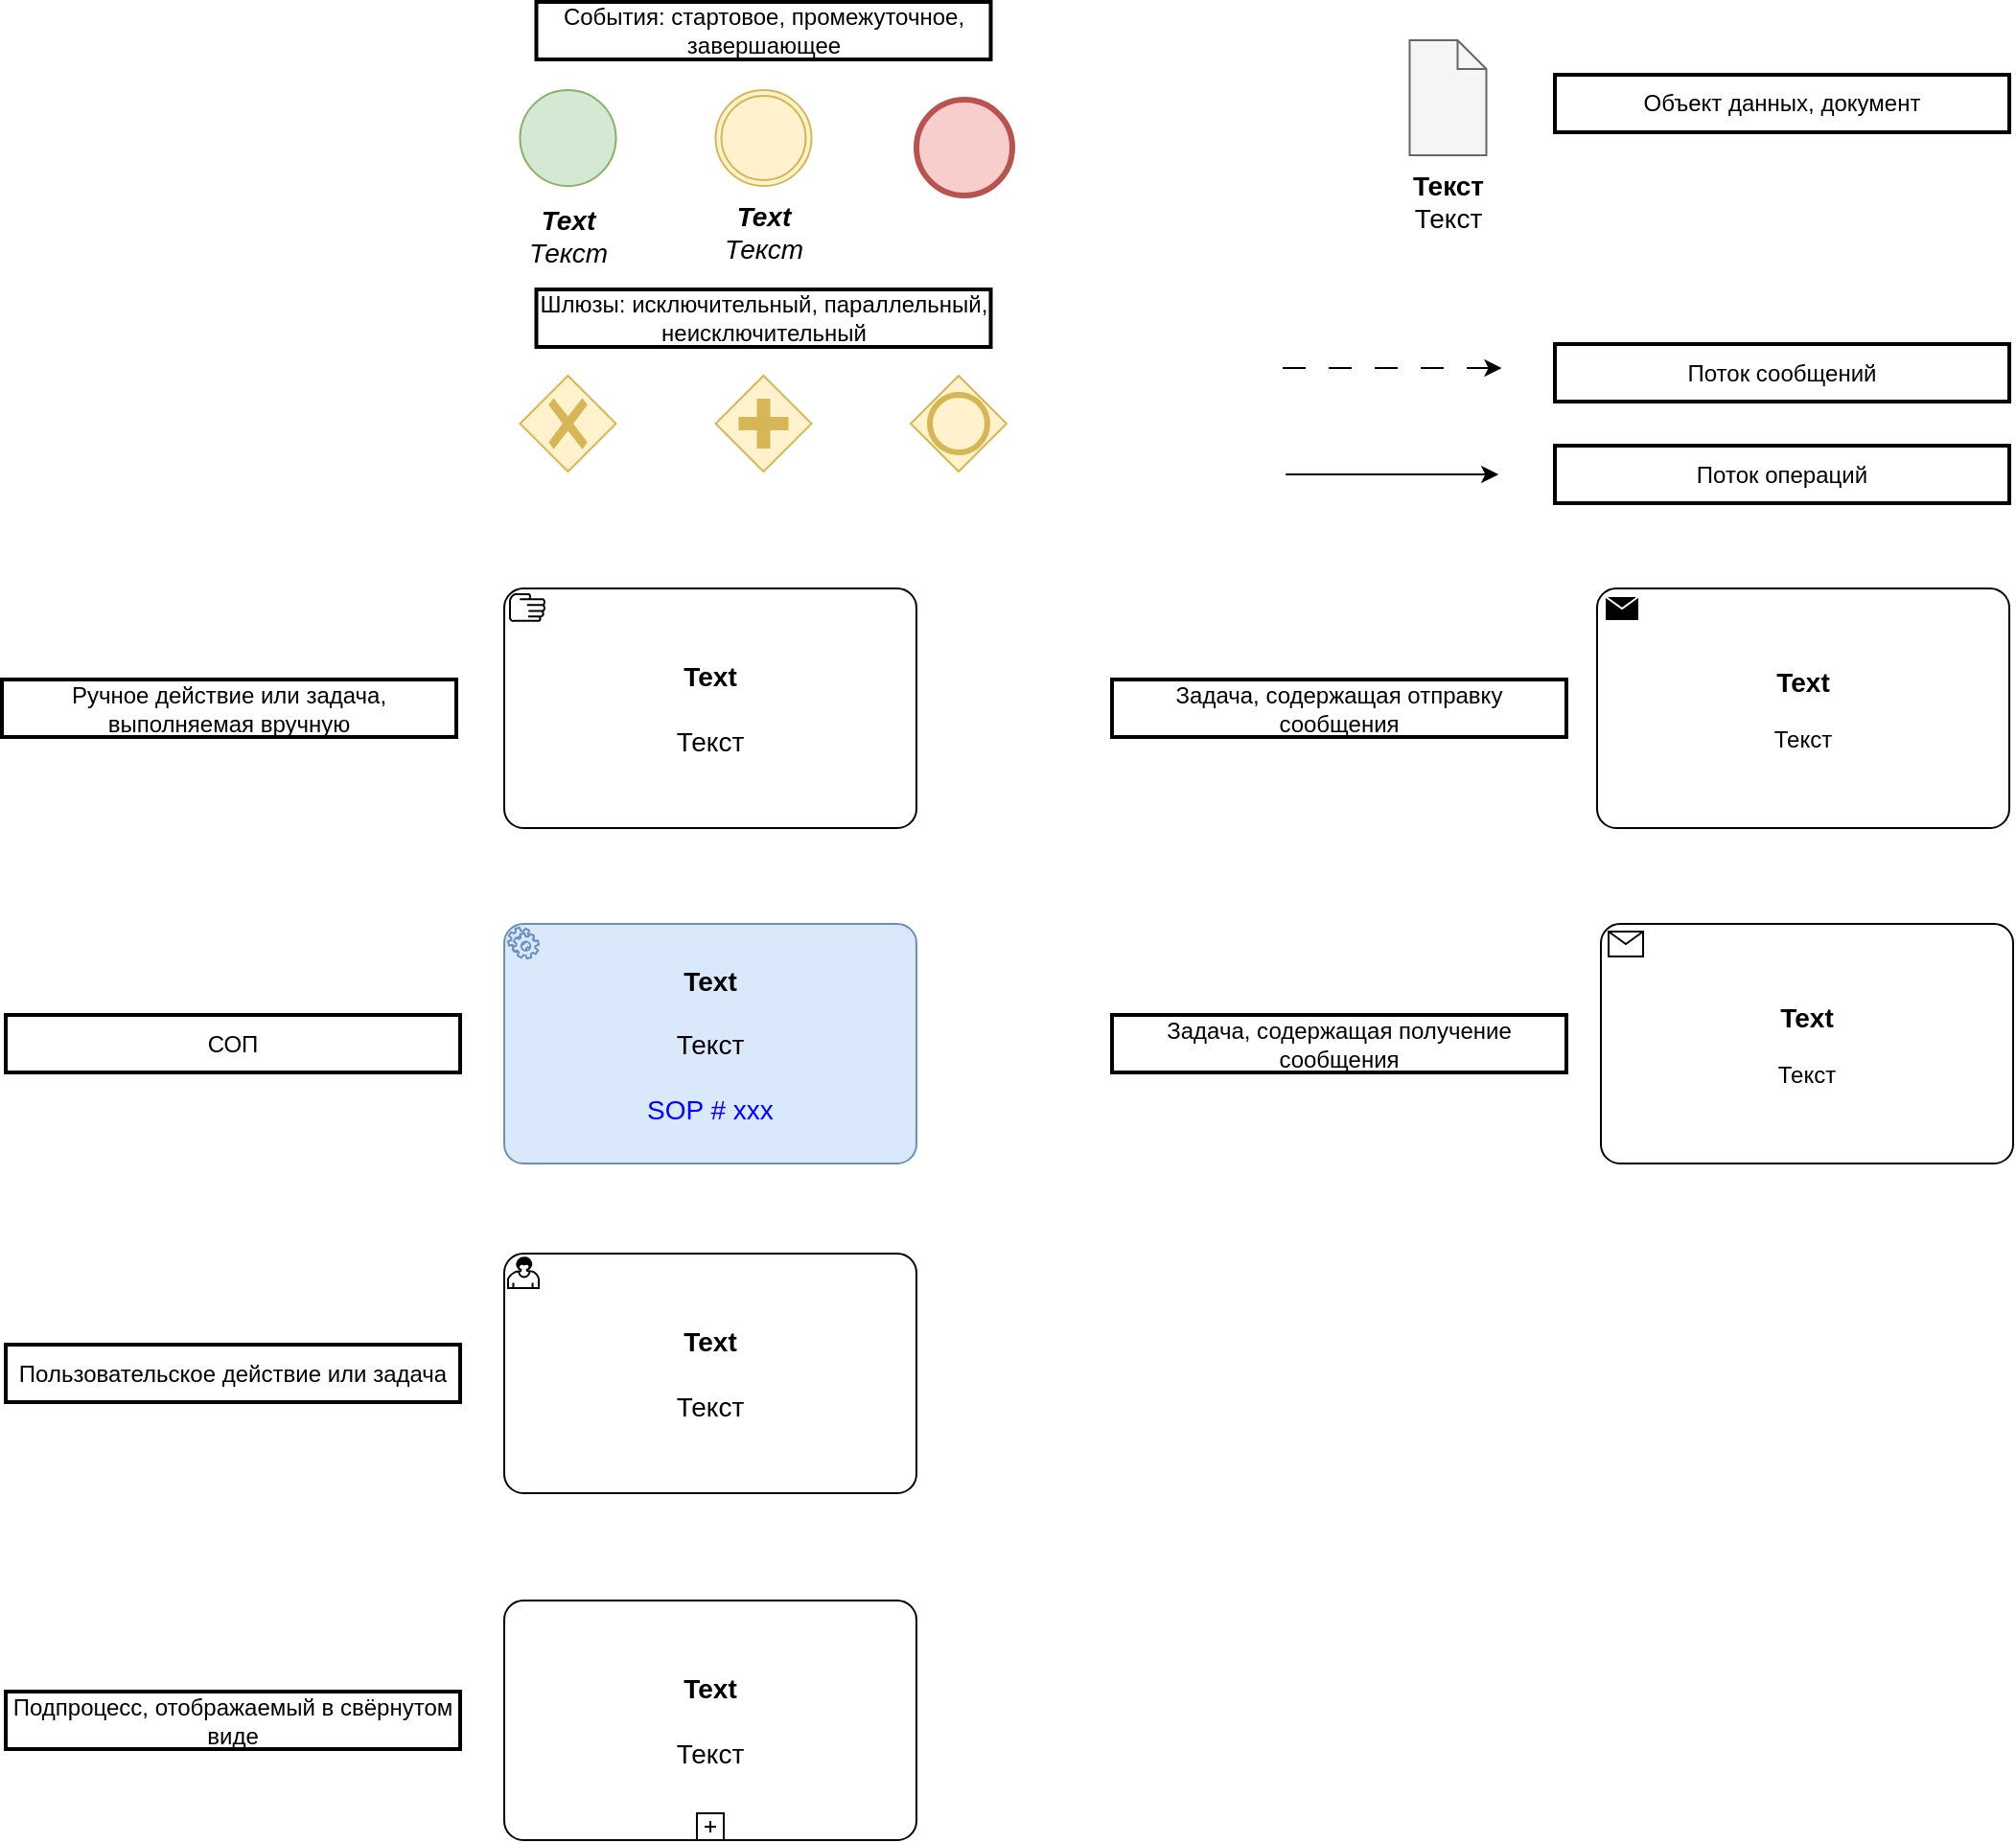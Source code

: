 <mxfile version="22.1.1" type="device">
  <diagram name="Page-1" id="FML4WFdm6DSJ3I9iHwKf">
    <mxGraphModel dx="1434" dy="-3644" grid="0" gridSize="10" guides="1" tooltips="1" connect="1" arrows="1" fold="1" page="1" pageScale="1" pageWidth="850" pageHeight="1100" math="0" shadow="0">
      <root>
        <mxCell id="0" />
        <mxCell id="1" parent="0" />
        <mxCell id="l-qg_TUnTuqJ-js1dSiP-1" value="" style="points=[[0.25,0.25,0],[0.5,0,0],[0.75,0.25,0],[1,0.5,0],[0.75,0.75,0],[0.5,1,0],[0.25,0.75,0],[0,0.5,0]];shape=mxgraph.bpmn.gateway2;html=1;verticalLabelPosition=bottom;labelBackgroundColor=#ffffff;verticalAlign=top;align=center;perimeter=rhombusPerimeter;outlineConnect=0;outline=none;symbol=none;gwType=exclusive;fontSize=14;fillColor=#fff2cc;strokeColor=#d6b656;" vertex="1" parent="1">
          <mxGeometry x="881.25" y="5667" width="50" height="50" as="geometry" />
        </mxCell>
        <mxCell id="l-qg_TUnTuqJ-js1dSiP-2" value="" style="points=[[0.25,0.25,0],[0.5,0,0],[0.75,0.25,0],[1,0.5,0],[0.75,0.75,0],[0.5,1,0],[0.25,0.75,0],[0,0.5,0]];shape=mxgraph.bpmn.gateway2;html=1;verticalLabelPosition=bottom;labelBackgroundColor=#ffffff;verticalAlign=top;align=center;perimeter=rhombusPerimeter;outlineConnect=0;outline=none;symbol=none;gwType=parallel;fontSize=14;fillColor=#fff2cc;strokeColor=#d6b656;" vertex="1" parent="1">
          <mxGeometry x="983.25" y="5667" width="50" height="50" as="geometry" />
        </mxCell>
        <mxCell id="l-qg_TUnTuqJ-js1dSiP-3" value="" style="points=[[0.145,0.145,0],[0.5,0,0],[0.855,0.145,0],[1,0.5,0],[0.855,0.855,0],[0.5,1,0],[0.145,0.855,0],[0,0.5,0]];shape=mxgraph.bpmn.event;html=1;verticalLabelPosition=bottom;labelBackgroundColor=#ffffff;verticalAlign=top;align=center;perimeter=ellipsePerimeter;outlineConnect=0;aspect=fixed;outline=standard;symbol=general;fillColor=#d5e8d4;strokeColor=#82b366;fontSize=14;" vertex="1" parent="1">
          <mxGeometry x="881.25" y="5518" width="50" height="50" as="geometry" />
        </mxCell>
        <mxCell id="l-qg_TUnTuqJ-js1dSiP-4" value="" style="points=[[0.145,0.145,0],[0.5,0,0],[0.855,0.145,0],[1,0.5,0],[0.855,0.855,0],[0.5,1,0],[0.145,0.855,0],[0,0.5,0]];shape=mxgraph.bpmn.event;html=1;verticalLabelPosition=bottom;labelBackgroundColor=#ffffff;verticalAlign=top;align=center;perimeter=ellipsePerimeter;outlineConnect=0;aspect=fixed;outline=throwing;symbol=general;fillColor=#fff2cc;strokeColor=#d6b656;fontSize=14;" vertex="1" parent="1">
          <mxGeometry x="983.25" y="5518" width="50" height="50" as="geometry" />
        </mxCell>
        <mxCell id="l-qg_TUnTuqJ-js1dSiP-5" value="&lt;b style=&quot;border-color: var(--border-color);&quot;&gt;Text&lt;br style=&quot;border-color: var(--border-color);&quot;&gt;&lt;/b&gt;&lt;br style=&quot;border-color: var(--border-color);&quot;&gt;Текст" style="points=[[0.25,0,0],[0.5,0,0],[0.75,0,0],[1,0.25,0],[1,0.5,0],[1,0.75,0],[0.75,1,0],[0.5,1,0],[0.25,1,0],[0,0.75,0],[0,0.5,0],[0,0.25,0]];shape=mxgraph.bpmn.task;whiteSpace=wrap;rectStyle=rounded;size=10;html=1;container=1;expand=0;collapsible=0;taskMarker=manual;fontSize=14;" vertex="1" parent="1">
          <mxGeometry x="873" y="5778" width="215" height="125" as="geometry" />
        </mxCell>
        <mxCell id="l-qg_TUnTuqJ-js1dSiP-6" value="&lt;b&gt;Text&lt;br&gt;&lt;/b&gt;&lt;br style=&quot;font-size: 14px;&quot;&gt;Текст&lt;br&gt;&lt;font color=&quot;#0000ff&quot;&gt;&lt;br&gt;SOP # xxx&lt;/font&gt;" style="points=[[0.25,0,0],[0.5,0,0],[0.75,0,0],[1,0.25,0],[1,0.5,0],[1,0.75,0],[0.75,1,0],[0.5,1,0],[0.25,1,0],[0,0.75,0],[0,0.5,0],[0,0.25,0]];shape=mxgraph.bpmn.task;whiteSpace=wrap;rectStyle=rounded;size=10;html=1;container=1;expand=0;collapsible=0;taskMarker=service;fillColor=#dae8fc;strokeColor=#6c8ebf;fontSize=14;verticalAlign=middle;" vertex="1" parent="1">
          <mxGeometry x="873" y="5953" width="215" height="125" as="geometry" />
        </mxCell>
        <mxCell id="l-qg_TUnTuqJ-js1dSiP-7" style="edgeStyle=orthogonalEdgeStyle;rounded=0;orthogonalLoop=1;jettySize=auto;html=1;dashed=1;dashPattern=12 12;fontSize=14;" edge="1" parent="1">
          <mxGeometry relative="1" as="geometry">
            <mxPoint x="1279" y="5663" as="sourcePoint" />
            <mxPoint x="1393.25" y="5663" as="targetPoint" />
          </mxGeometry>
        </mxCell>
        <mxCell id="l-qg_TUnTuqJ-js1dSiP-8" value="" style="shape=mxgraph.bpmn.data;labelPosition=center;verticalLabelPosition=bottom;align=center;verticalAlign=top;size=15;html=1;fillColor=#f5f5f5;fontColor=#333333;strokeColor=#666666;fontSize=14;" vertex="1" parent="1">
          <mxGeometry x="1345.25" y="5492" width="40" height="60" as="geometry" />
        </mxCell>
        <mxCell id="l-qg_TUnTuqJ-js1dSiP-9" value="&lt;b&gt;Текст&lt;/b&gt;&lt;br&gt;Текст" style="text;html=1;strokeColor=none;fillColor=none;align=center;verticalAlign=middle;whiteSpace=wrap;rounded=0;fontSize=14;" vertex="1" parent="1">
          <mxGeometry x="1330" y="5558" width="70.5" height="36" as="geometry" />
        </mxCell>
        <mxCell id="l-qg_TUnTuqJ-js1dSiP-10" value="&lt;font style=&quot;&quot;&gt;&lt;b style=&quot;border-color: var(--border-color);&quot;&gt;Text&lt;br style=&quot;border-color: var(--border-color);&quot;&gt;&lt;/b&gt;&lt;br style=&quot;border-color: var(--border-color);&quot;&gt;Текст&lt;br style=&quot;font-size: 14px;&quot;&gt;&lt;/font&gt;" style="points=[[0.25,0,0],[0.5,0,0],[0.75,0,0],[1,0.25,0],[1,0.5,0],[1,0.75,0],[0.75,1,0],[0.5,1,0],[0.25,1,0],[0,0.75,0],[0,0.5,0],[0,0.25,0]];shape=mxgraph.bpmn.task;whiteSpace=wrap;rectStyle=rounded;size=10;html=1;container=1;expand=0;collapsible=0;taskMarker=user;fontSize=14;" vertex="1" parent="1">
          <mxGeometry x="873" y="6125" width="215" height="125" as="geometry" />
        </mxCell>
        <UserObject label="&lt;b style=&quot;border-color: var(--border-color);&quot;&gt;Text&lt;br style=&quot;border-color: var(--border-color);&quot;&gt;&lt;/b&gt;&lt;br style=&quot;border-color: var(--border-color);&quot;&gt;Текст" linkTarget="_blank" id="l-qg_TUnTuqJ-js1dSiP-11">
          <mxCell style="points=[[0.25,0,0],[0.5,0,0],[0.75,0,0],[1,0.25,0],[1,0.5,0],[1,0.75,0],[0.75,1,0],[0.5,1,0],[0.25,1,0],[0,0.75,0],[0,0.5,0],[0,0.25,0]];shape=mxgraph.bpmn.task;whiteSpace=wrap;rectStyle=rounded;size=10;html=1;container=1;expand=0;collapsible=0;taskMarker=abstract;isLoopSub=1;fontSize=14;" vertex="1" parent="1">
            <mxGeometry x="873" y="6306" width="215" height="125" as="geometry" />
          </mxCell>
        </UserObject>
        <mxCell id="l-qg_TUnTuqJ-js1dSiP-12" value="&lt;i&gt;&lt;b&gt;Text&lt;/b&gt;&lt;br&gt;&lt;/i&gt;&lt;i style=&quot;&quot;&gt;Текст&lt;br&gt;&lt;/i&gt;" style="text;html=1;strokeColor=none;fillColor=none;align=center;verticalAlign=middle;whiteSpace=wrap;rounded=0;fontSize=14;" vertex="1" parent="1">
          <mxGeometry x="975" y="5568" width="66.5" height="48" as="geometry" />
        </mxCell>
        <mxCell id="l-qg_TUnTuqJ-js1dSiP-13" value="&lt;i&gt;&lt;b&gt;Text&lt;/b&gt;&lt;br&gt;&lt;/i&gt;&lt;i style=&quot;&quot;&gt;Текст&lt;br&gt;&lt;/i&gt;" style="text;html=1;strokeColor=none;fillColor=none;align=center;verticalAlign=middle;whiteSpace=wrap;rounded=0;fontSize=14;" vertex="1" parent="1">
          <mxGeometry x="873" y="5570" width="66.5" height="48" as="geometry" />
        </mxCell>
        <mxCell id="l-qg_TUnTuqJ-js1dSiP-14" style="edgeStyle=orthogonalEdgeStyle;rounded=0;orthogonalLoop=1;jettySize=auto;html=1;" edge="1" parent="1">
          <mxGeometry relative="1" as="geometry">
            <mxPoint x="1280.62" y="5718.5" as="sourcePoint" />
            <mxPoint x="1391.62" y="5718.5" as="targetPoint" />
          </mxGeometry>
        </mxCell>
        <mxCell id="l-qg_TUnTuqJ-js1dSiP-15" value="" style="points=[[0.145,0.145,0],[0.5,0,0],[0.855,0.145,0],[1,0.5,0],[0.855,0.855,0],[0.5,1,0],[0.145,0.855,0],[0,0.5,0]];shape=mxgraph.bpmn.event;html=1;verticalLabelPosition=bottom;labelBackgroundColor=#ffffff;verticalAlign=top;align=center;perimeter=ellipsePerimeter;outlineConnect=0;aspect=fixed;outline=end;symbol=terminate2;fillColor=#f8cecc;strokeColor=#b85450;fontSize=14;" vertex="1" parent="1">
          <mxGeometry x="1088" y="5523" width="50" height="50" as="geometry" />
        </mxCell>
        <mxCell id="l-qg_TUnTuqJ-js1dSiP-16" value="&lt;b style=&quot;border-color: var(--border-color); font-size: 14px;&quot;&gt;Text&lt;br style=&quot;border-color: var(--border-color);&quot;&gt;&lt;/b&gt;&lt;br style=&quot;border-color: var(--border-color); font-size: 14px;&quot;&gt;Текст" style="points=[[0.25,0,0],[0.5,0,0],[0.75,0,0],[1,0.25,0],[1,0.5,0],[1,0.75,0],[0.75,1,0],[0.5,1,0],[0.25,1,0],[0,0.75,0],[0,0.5,0],[0,0.25,0]];shape=mxgraph.bpmn.task;whiteSpace=wrap;rectStyle=rounded;size=10;html=1;container=1;expand=0;collapsible=0;taskMarker=send;" vertex="1" parent="1">
          <mxGeometry x="1443" y="5778" width="215" height="125" as="geometry" />
        </mxCell>
        <mxCell id="l-qg_TUnTuqJ-js1dSiP-17" value="&lt;b style=&quot;border-color: var(--border-color); font-size: 14px;&quot;&gt;Text&lt;br style=&quot;border-color: var(--border-color);&quot;&gt;&lt;/b&gt;&lt;br style=&quot;border-color: var(--border-color); font-size: 14px;&quot;&gt;Текст" style="points=[[0.25,0,0],[0.5,0,0],[0.75,0,0],[1,0.25,0],[1,0.5,0],[1,0.75,0],[0.75,1,0],[0.5,1,0],[0.25,1,0],[0,0.75,0],[0,0.5,0],[0,0.25,0]];shape=mxgraph.bpmn.task;whiteSpace=wrap;rectStyle=rounded;size=10;html=1;container=1;expand=0;collapsible=0;taskMarker=receive;" vertex="1" parent="1">
          <mxGeometry x="1445" y="5953" width="215" height="125" as="geometry" />
        </mxCell>
        <mxCell id="l-qg_TUnTuqJ-js1dSiP-18" value="" style="points=[[0.25,0.25,0],[0.5,0,0],[0.75,0.25,0],[1,0.5,0],[0.75,0.75,0],[0.5,1,0],[0.25,0.75,0],[0,0.5,0]];shape=mxgraph.bpmn.gateway2;html=1;verticalLabelPosition=bottom;labelBackgroundColor=#ffffff;verticalAlign=top;align=center;perimeter=rhombusPerimeter;outlineConnect=0;outline=end;symbol=general;fillColor=#fff2cc;strokeColor=#d6b656;" vertex="1" parent="1">
          <mxGeometry x="1085" y="5667" width="50" height="50" as="geometry" />
        </mxCell>
        <mxCell id="l-qg_TUnTuqJ-js1dSiP-19" value="События: стартовое, промежуточное, завершающее" style="text;html=1;strokeColor=default;fillColor=none;align=center;verticalAlign=middle;whiteSpace=wrap;rounded=0;perimeterSpacing=1;strokeWidth=2;" vertex="1" parent="1">
          <mxGeometry x="889.75" y="5472" width="237" height="30" as="geometry" />
        </mxCell>
        <mxCell id="l-qg_TUnTuqJ-js1dSiP-20" value="Шлюзы: исключительный, параллельный, неисключительный" style="text;html=1;strokeColor=default;fillColor=none;align=center;verticalAlign=middle;whiteSpace=wrap;rounded=0;perimeterSpacing=1;strokeWidth=2;" vertex="1" parent="1">
          <mxGeometry x="889.75" y="5622" width="237" height="30" as="geometry" />
        </mxCell>
        <mxCell id="l-qg_TUnTuqJ-js1dSiP-21" value="Ручное действие или задача, выполняемая вручную" style="text;html=1;strokeColor=default;fillColor=none;align=center;verticalAlign=middle;whiteSpace=wrap;rounded=0;perimeterSpacing=1;strokeWidth=2;" vertex="1" parent="1">
          <mxGeometry x="611" y="5825.5" width="237" height="30" as="geometry" />
        </mxCell>
        <mxCell id="l-qg_TUnTuqJ-js1dSiP-22" value="СОП" style="text;html=1;strokeColor=default;fillColor=none;align=center;verticalAlign=middle;whiteSpace=wrap;rounded=0;perimeterSpacing=1;strokeWidth=2;" vertex="1" parent="1">
          <mxGeometry x="613" y="6000.5" width="237" height="30" as="geometry" />
        </mxCell>
        <mxCell id="l-qg_TUnTuqJ-js1dSiP-23" value="Пользовательское действие или задача" style="text;html=1;strokeColor=default;fillColor=none;align=center;verticalAlign=middle;whiteSpace=wrap;rounded=0;perimeterSpacing=1;strokeWidth=2;" vertex="1" parent="1">
          <mxGeometry x="613" y="6172.5" width="237" height="30" as="geometry" />
        </mxCell>
        <mxCell id="l-qg_TUnTuqJ-js1dSiP-24" value="Подпроцесс, отображаемый в свёрнутом виде" style="text;html=1;strokeColor=default;fillColor=none;align=center;verticalAlign=middle;whiteSpace=wrap;rounded=0;perimeterSpacing=1;strokeWidth=2;" vertex="1" parent="1">
          <mxGeometry x="613" y="6353.5" width="237" height="30" as="geometry" />
        </mxCell>
        <mxCell id="l-qg_TUnTuqJ-js1dSiP-25" value="Задача, содержащая отправку сообщения" style="text;html=1;strokeColor=default;fillColor=none;align=center;verticalAlign=middle;whiteSpace=wrap;rounded=0;perimeterSpacing=1;strokeWidth=2;" vertex="1" parent="1">
          <mxGeometry x="1190" y="5825.5" width="237" height="30" as="geometry" />
        </mxCell>
        <mxCell id="l-qg_TUnTuqJ-js1dSiP-26" value="Задача, содержащая получение сообщения" style="text;html=1;strokeColor=default;fillColor=none;align=center;verticalAlign=middle;whiteSpace=wrap;rounded=0;perimeterSpacing=1;strokeWidth=2;" vertex="1" parent="1">
          <mxGeometry x="1190" y="6000.5" width="237" height="30" as="geometry" />
        </mxCell>
        <mxCell id="l-qg_TUnTuqJ-js1dSiP-27" value="Поток сообщений" style="text;html=1;strokeColor=default;fillColor=none;align=center;verticalAlign=middle;whiteSpace=wrap;rounded=0;perimeterSpacing=1;strokeWidth=2;" vertex="1" parent="1">
          <mxGeometry x="1421" y="5650.5" width="237" height="30" as="geometry" />
        </mxCell>
        <mxCell id="l-qg_TUnTuqJ-js1dSiP-28" value="Поток операций" style="text;html=1;strokeColor=default;fillColor=none;align=center;verticalAlign=middle;whiteSpace=wrap;rounded=0;perimeterSpacing=1;strokeWidth=2;" vertex="1" parent="1">
          <mxGeometry x="1421" y="5703.5" width="237" height="30" as="geometry" />
        </mxCell>
        <mxCell id="l-qg_TUnTuqJ-js1dSiP-30" value="Объект данных, документ" style="text;html=1;strokeColor=default;fillColor=none;align=center;verticalAlign=middle;whiteSpace=wrap;rounded=0;perimeterSpacing=1;strokeWidth=2;" vertex="1" parent="1">
          <mxGeometry x="1421" y="5510" width="237" height="30" as="geometry" />
        </mxCell>
      </root>
    </mxGraphModel>
  </diagram>
</mxfile>
